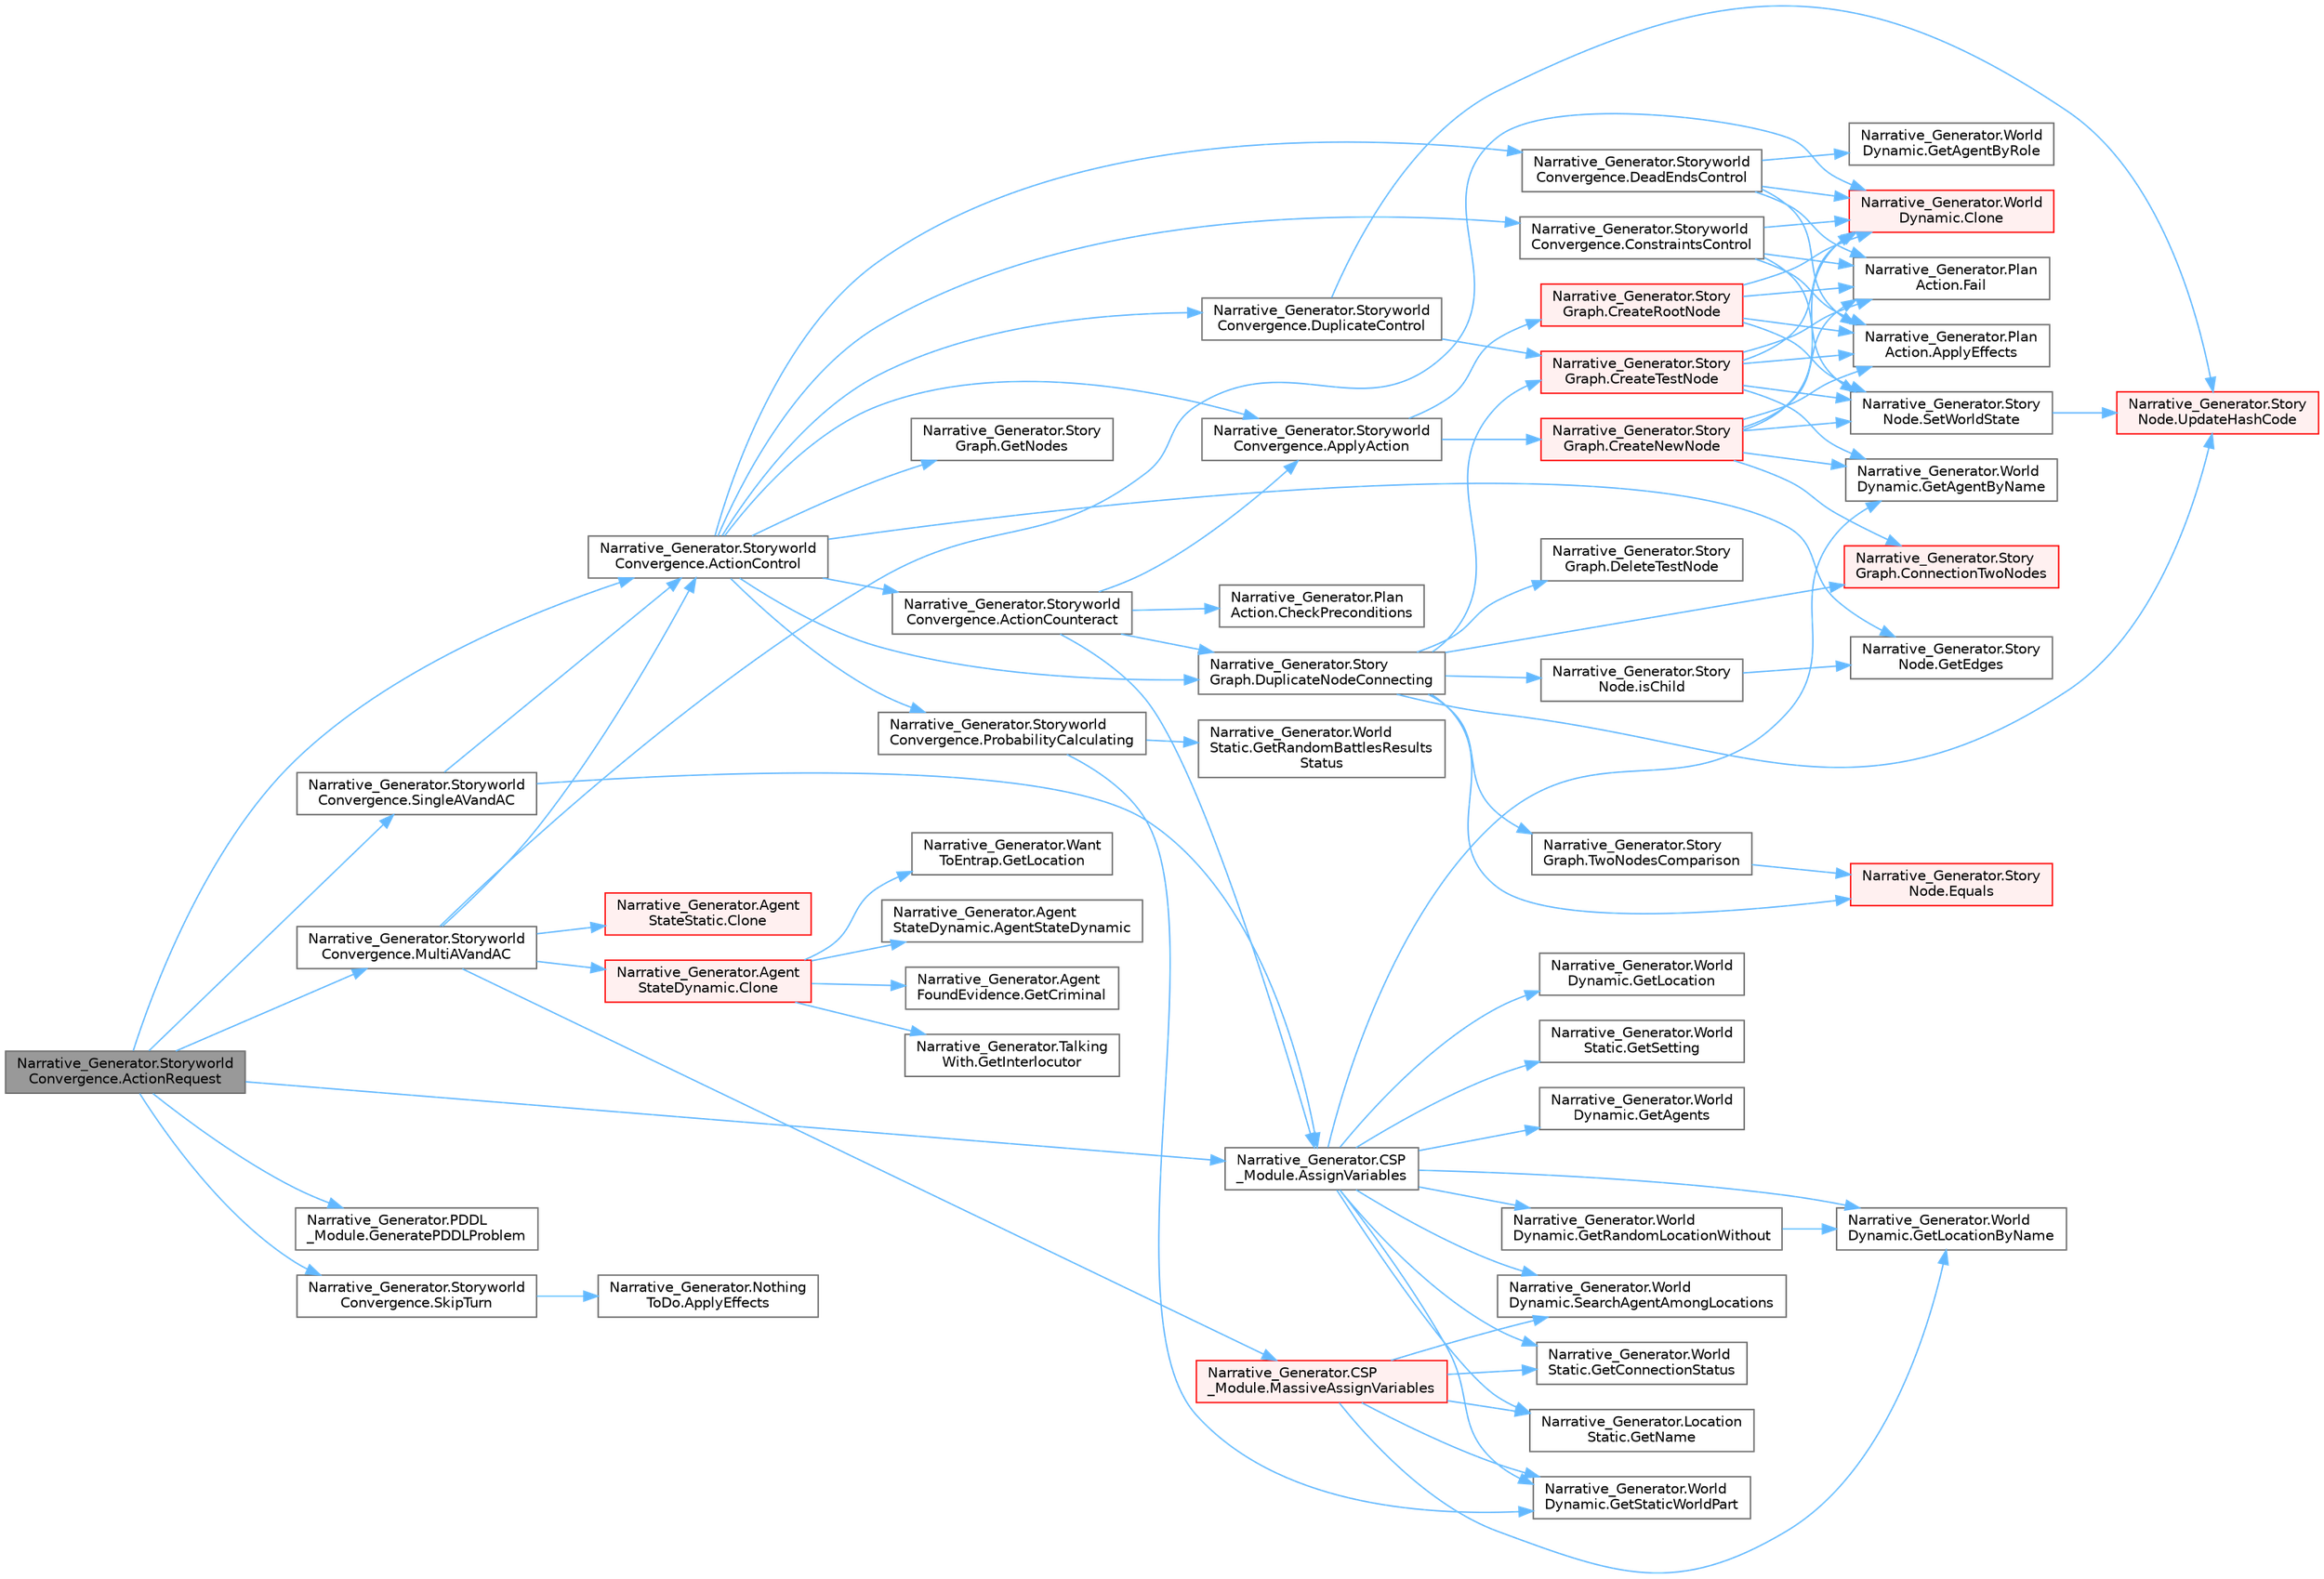 digraph "Narrative_Generator.StoryworldConvergence.ActionRequest"
{
 // LATEX_PDF_SIZE
  bgcolor="transparent";
  edge [fontname=Helvetica,fontsize=10,labelfontname=Helvetica,labelfontsize=10];
  node [fontname=Helvetica,fontsize=10,shape=box,height=0.2,width=0.4];
  rankdir="LR";
  Node1 [label="Narrative_Generator.Storyworld\lConvergence.ActionRequest",height=0.2,width=0.4,color="gray40", fillcolor="grey60", style="filled", fontcolor="black",tooltip="The agent updates his beliefs, calculates a plan, chooses an action, assigns variables to it,..."];
  Node1 -> Node2 [color="steelblue1",style="solid"];
  Node2 [label="Narrative_Generator.Storyworld\lConvergence.ActionControl",height=0.2,width=0.4,color="grey40", fillcolor="white", style="filled",URL="$class_narrative___generator_1_1_storyworld_convergence.html#ab63aeb27180c660c584261acd9e7051d",tooltip="Checking the action for violation of the established constraints and the reachability of the goal sta..."];
  Node2 -> Node3 [color="steelblue1",style="solid"];
  Node3 [label="Narrative_Generator.Storyworld\lConvergence.ActionCounteract",height=0.2,width=0.4,color="grey40", fillcolor="white", style="filled",URL="$class_narrative___generator_1_1_storyworld_convergence.html#add86637023cb151bb7e6ec3483cd500a",tooltip="A method that implements the system's response to an action that should not be applied."];
  Node3 -> Node4 [color="steelblue1",style="solid"];
  Node4 [label="Narrative_Generator.Storyworld\lConvergence.ApplyAction",height=0.2,width=0.4,color="grey40", fillcolor="white", style="filled",URL="$class_narrative___generator_1_1_storyworld_convergence.html#a445039b4f3958e2e00953e09ed37bde9",tooltip="The probability of success of the action is calculated, and if successful, it is applied."];
  Node4 -> Node5 [color="steelblue1",style="solid"];
  Node5 [label="Narrative_Generator.Story\lGraph.CreateNewNode",height=0.2,width=0.4,color="red", fillcolor="#FFF0F0", style="filled",URL="$class_narrative___generator_1_1_story_graph.html#a7e65058643b6db885dcb604cb6b8896b",tooltip="Create a new node for the storygraph and inserts it."];
  Node5 -> Node7 [color="steelblue1",style="solid"];
  Node7 [label="Narrative_Generator.Plan\lAction.ApplyEffects",height=0.2,width=0.4,color="grey40", fillcolor="white", style="filled",URL="$class_narrative___generator_1_1_plan_action.html#ab063bdf4f0f093c205f424cbe4523943",tooltip="An abstract method for applying changes defined by an action to the current state of the storyworld."];
  Node5 -> Node8 [color="steelblue1",style="solid"];
  Node8 [label="Narrative_Generator.World\lDynamic.Clone",height=0.2,width=0.4,color="red", fillcolor="#FFF0F0", style="filled",URL="$class_narrative___generator_1_1_world_dynamic.html#ab9b01377b7edd3dce12d65b8af313d01",tooltip="Method for cloning an WorldDynamic instance."];
  Node5 -> Node10 [color="steelblue1",style="solid"];
  Node10 [label="Narrative_Generator.Story\lGraph.ConnectionTwoNodes",height=0.2,width=0.4,color="red", fillcolor="#FFF0F0", style="filled",URL="$class_narrative___generator_1_1_story_graph.html#aac30f4c600fea31417ddf8b0243449b0",tooltip="Connects two specified nodes with an edge."];
  Node5 -> Node16 [color="steelblue1",style="solid"];
  Node16 [label="Narrative_Generator.Plan\lAction.Fail",height=0.2,width=0.4,color="grey40", fillcolor="white", style="filled",URL="$class_narrative___generator_1_1_plan_action.html#aeef93553ad0b2818f98f300d071894b8",tooltip="An abstract method for defining behavior if the result of an action fails."];
  Node5 -> Node17 [color="steelblue1",style="solid"];
  Node17 [label="Narrative_Generator.World\lDynamic.GetAgentByName",height=0.2,width=0.4,color="grey40", fillcolor="white", style="filled",URL="$class_narrative___generator_1_1_world_dynamic.html#a9f88b0e9a4ab518930e6041610402747",tooltip="Returns the first founded agent with the specified name."];
  Node5 -> Node22 [color="steelblue1",style="solid"];
  Node22 [label="Narrative_Generator.Story\lNode.SetWorldState",height=0.2,width=0.4,color="grey40", fillcolor="white", style="filled",URL="$class_narrative___generator_1_1_story_node.html#afb0ce5994eb99b882177822a904566fa",tooltip="Sets the storyworld state stored by the node."];
  Node22 -> Node23 [color="steelblue1",style="solid"];
  Node23 [label="Narrative_Generator.Story\lNode.UpdateHashCode",height=0.2,width=0.4,color="red", fillcolor="#FFF0F0", style="filled",URL="$class_narrative___generator_1_1_story_node.html#a832d4cb2c049b8a65cc276ad4c504152",tooltip="Updates (refresh) the current hash code value."];
  Node4 -> Node29 [color="steelblue1",style="solid"];
  Node29 [label="Narrative_Generator.Story\lGraph.CreateRootNode",height=0.2,width=0.4,color="red", fillcolor="#FFF0F0", style="filled",URL="$class_narrative___generator_1_1_story_graph.html#af3ad0fe65d505e09b93224d002358a36",tooltip="Create a root node for the storygraph and inserts it."];
  Node29 -> Node7 [color="steelblue1",style="solid"];
  Node29 -> Node8 [color="steelblue1",style="solid"];
  Node29 -> Node16 [color="steelblue1",style="solid"];
  Node29 -> Node22 [color="steelblue1",style="solid"];
  Node3 -> Node30 [color="steelblue1",style="solid"];
  Node30 [label="Narrative_Generator.CSP\l_Module.AssignVariables",height=0.2,width=0.4,color="grey40", fillcolor="white", style="filled",URL="$class_narrative___generator_1_1_c_s_p___module.html#a004316ef422555e62376b259b9fc8e1d",tooltip="A method that assigns parameters to an action."];
  Node30 -> Node17 [color="steelblue1",style="solid"];
  Node30 -> Node31 [color="steelblue1",style="solid"];
  Node31 [label="Narrative_Generator.World\lDynamic.GetAgents",height=0.2,width=0.4,color="grey40", fillcolor="white", style="filled",URL="$class_narrative___generator_1_1_world_dynamic.html#a4ab92e373f7498899df96f08e78b83e0",tooltip="Returns a list of all agents."];
  Node30 -> Node32 [color="steelblue1",style="solid"];
  Node32 [label="Narrative_Generator.World\lStatic.GetConnectionStatus",height=0.2,width=0.4,color="grey40", fillcolor="white", style="filled",URL="$class_narrative___generator_1_1_world_static.html#a9065e3f9e575c62cd237a9cf9078ba38",tooltip="Returns information about whether the rule about the presence of paths (connections) between location..."];
  Node30 -> Node33 [color="steelblue1",style="solid"];
  Node33 [label="Narrative_Generator.World\lDynamic.GetLocation",height=0.2,width=0.4,color="grey40", fillcolor="white", style="filled",URL="$class_narrative___generator_1_1_world_dynamic.html#a08a6971e9e037b7bc26cb07ed4bc7a4f",tooltip="Returns a location from the list of locations if the key (the static part of the location state) matc..."];
  Node30 -> Node34 [color="steelblue1",style="solid"];
  Node34 [label="Narrative_Generator.World\lDynamic.GetLocationByName",height=0.2,width=0.4,color="grey40", fillcolor="white", style="filled",URL="$class_narrative___generator_1_1_world_dynamic.html#a43619eb102a56e16a22a5aa5d5b7c1b0",tooltip="Returns a location from the list of locations if the specified name matches the name of the location."];
  Node30 -> Node35 [color="steelblue1",style="solid"];
  Node35 [label="Narrative_Generator.Location\lStatic.GetName",height=0.2,width=0.4,color="grey40", fillcolor="white", style="filled",URL="$class_narrative___generator_1_1_location_static.html#a3a196080501e30adb03f127eba710d47",tooltip="Method that returns the name of the location."];
  Node30 -> Node36 [color="steelblue1",style="solid"];
  Node36 [label="Narrative_Generator.World\lDynamic.GetRandomLocationWithout",height=0.2,width=0.4,color="grey40", fillcolor="white", style="filled",URL="$class_narrative___generator_1_1_world_dynamic.html#a3d555bba82cd7d78d3656e0ca2d9cd10",tooltip="A method that returns a random location, excluding the specified one."];
  Node36 -> Node34 [color="steelblue1",style="solid"];
  Node30 -> Node37 [color="steelblue1",style="solid"];
  Node37 [label="Narrative_Generator.World\lStatic.GetSetting",height=0.2,width=0.4,color="grey40", fillcolor="white", style="filled",URL="$class_narrative___generator_1_1_world_static.html#ad19d52cc2e6443e1d79d6edbd5eef9ea",tooltip="Returns information about the current setting."];
  Node30 -> Node38 [color="steelblue1",style="solid"];
  Node38 [label="Narrative_Generator.World\lDynamic.GetStaticWorldPart",height=0.2,width=0.4,color="grey40", fillcolor="white", style="filled",URL="$class_narrative___generator_1_1_world_dynamic.html#af84d5b47653c246de39ebfa7b791826a",tooltip="Returns a component with the static part of the state of this storyworld."];
  Node30 -> Node39 [color="steelblue1",style="solid"];
  Node39 [label="Narrative_Generator.World\lDynamic.SearchAgentAmongLocations",height=0.2,width=0.4,color="grey40", fillcolor="white", style="filled",URL="$class_narrative___generator_1_1_world_dynamic.html#afa3a27662c29eaa346633550fc179392",tooltip="Returns the static part (name) of the location where the searched agent is located."];
  Node3 -> Node40 [color="steelblue1",style="solid"];
  Node40 [label="Narrative_Generator.Plan\lAction.CheckPreconditions",height=0.2,width=0.4,color="grey40", fillcolor="white", style="filled",URL="$class_narrative___generator_1_1_plan_action.html#ae3d98713bc16f7aece503c8775216a26",tooltip="An abstract method that determines the fulfillment of the preconditions necessary to perform an actio..."];
  Node3 -> Node41 [color="steelblue1",style="solid"];
  Node41 [label="Narrative_Generator.Story\lGraph.DuplicateNodeConnecting",height=0.2,width=0.4,color="grey40", fillcolor="white", style="filled",URL="$class_narrative___generator_1_1_story_graph.html#a3caa66943f727fc97c6a8d255f8a0db9",tooltip="Connects two nodes if both already exist and are in the graph."];
  Node41 -> Node10 [color="steelblue1",style="solid"];
  Node41 -> Node42 [color="steelblue1",style="solid"];
  Node42 [label="Narrative_Generator.Story\lGraph.CreateTestNode",height=0.2,width=0.4,color="red", fillcolor="#FFF0F0", style="filled",URL="$class_narrative___generator_1_1_story_graph.html#aff8960e72e0b1ecad9ca63c25517c5dc",tooltip="This method creates a node with the specified parameters, which will then be deleted."];
  Node42 -> Node7 [color="steelblue1",style="solid"];
  Node42 -> Node8 [color="steelblue1",style="solid"];
  Node42 -> Node16 [color="steelblue1",style="solid"];
  Node42 -> Node17 [color="steelblue1",style="solid"];
  Node42 -> Node22 [color="steelblue1",style="solid"];
  Node41 -> Node43 [color="steelblue1",style="solid"];
  Node43 [label="Narrative_Generator.Story\lGraph.DeleteTestNode",height=0.2,width=0.4,color="grey40", fillcolor="white", style="filled",URL="$class_narrative___generator_1_1_story_graph.html#aebc30a1856a4cb1bef800b49ef27730c",tooltip="Delete the specified test node."];
  Node41 -> Node44 [color="steelblue1",style="solid"];
  Node44 [label="Narrative_Generator.Story\lNode.Equals",height=0.2,width=0.4,color="red", fillcolor="#FFF0F0", style="filled",URL="$class_narrative___generator_1_1_story_node.html#a0b05d9dcfa6423f4247cceba1ad62eef",tooltip="Method for comparing two StoryNode instance."];
  Node41 -> Node48 [color="steelblue1",style="solid"];
  Node48 [label="Narrative_Generator.Story\lNode.isChild",height=0.2,width=0.4,color="grey40", fillcolor="white", style="filled",URL="$class_narrative___generator_1_1_story_node.html#adf447335ba1946ef22e58f359c098a66",tooltip="Checks if this node is a child of the specified node."];
  Node48 -> Node49 [color="steelblue1",style="solid"];
  Node49 [label="Narrative_Generator.Story\lNode.GetEdges",height=0.2,width=0.4,color="grey40", fillcolor="white", style="filled",URL="$class_narrative___generator_1_1_story_node.html#a546432f24cda5eb8081df4866c781feb",tooltip="Returns a list of all edges connected to the this node."];
  Node41 -> Node50 [color="steelblue1",style="solid"];
  Node50 [label="Narrative_Generator.Story\lGraph.TwoNodesComparison",height=0.2,width=0.4,color="grey40", fillcolor="white", style="filled",URL="$class_narrative___generator_1_1_story_graph.html#abfe67f4625eff5dfe462e905ffa23f47",tooltip="Method for comparing two nodes with each other."];
  Node50 -> Node44 [color="steelblue1",style="solid"];
  Node41 -> Node23 [color="steelblue1",style="solid"];
  Node2 -> Node4 [color="steelblue1",style="solid"];
  Node2 -> Node51 [color="steelblue1",style="solid"];
  Node51 [label="Narrative_Generator.Storyworld\lConvergence.ConstraintsControl",height=0.2,width=0.4,color="grey40", fillcolor="white", style="filled",URL="$class_narrative___generator_1_1_storyworld_convergence.html#a65a8ae1ebd5745f372f8aec0fc879066",tooltip="Checking whether the application of an action would violate the established constraints."];
  Node51 -> Node7 [color="steelblue1",style="solid"];
  Node51 -> Node8 [color="steelblue1",style="solid"];
  Node51 -> Node16 [color="steelblue1",style="solid"];
  Node51 -> Node22 [color="steelblue1",style="solid"];
  Node2 -> Node52 [color="steelblue1",style="solid"];
  Node52 [label="Narrative_Generator.Storyworld\lConvergence.DeadEndsControl",height=0.2,width=0.4,color="grey40", fillcolor="white", style="filled",URL="$class_narrative___generator_1_1_storyworld_convergence.html#ab2470de3ef2f8ecb825831da3a80b68d",tooltip="A method that checks whether the effects of the action under test will result in a dead end in the gr..."];
  Node52 -> Node7 [color="steelblue1",style="solid"];
  Node52 -> Node8 [color="steelblue1",style="solid"];
  Node52 -> Node16 [color="steelblue1",style="solid"];
  Node52 -> Node53 [color="steelblue1",style="solid"];
  Node53 [label="Narrative_Generator.World\lDynamic.GetAgentByRole",height=0.2,width=0.4,color="grey40", fillcolor="white", style="filled",URL="$class_narrative___generator_1_1_world_dynamic.html#a0514a97e9b85397137dd80125581cf61",tooltip="Returns the first founded agent with the specified role."];
  Node2 -> Node54 [color="steelblue1",style="solid"];
  Node54 [label="Narrative_Generator.Storyworld\lConvergence.DuplicateControl",height=0.2,width=0.4,color="grey40", fillcolor="white", style="filled",URL="$class_narrative___generator_1_1_storyworld_convergence.html#a9fd047254836b0bec4a91f9cd06c9683",tooltip="A method that checks whether the effects of the checked action will lead to the creation of a node th..."];
  Node54 -> Node42 [color="steelblue1",style="solid"];
  Node54 -> Node23 [color="steelblue1",style="solid"];
  Node2 -> Node41 [color="steelblue1",style="solid"];
  Node2 -> Node49 [color="steelblue1",style="solid"];
  Node2 -> Node55 [color="steelblue1",style="solid"];
  Node55 [label="Narrative_Generator.Story\lGraph.GetNodes",height=0.2,width=0.4,color="grey40", fillcolor="white", style="filled",URL="$class_narrative___generator_1_1_story_graph.html#a87cf32c4d674ebd68744e77652666b57",tooltip="Returns a list of nodes in the storygraph."];
  Node2 -> Node56 [color="steelblue1",style="solid"];
  Node56 [label="Narrative_Generator.Storyworld\lConvergence.ProbabilityCalculating",height=0.2,width=0.4,color="grey40", fillcolor="white", style="filled",URL="$class_narrative___generator_1_1_storyworld_convergence.html#a0fbb8997af07668c9a8962276c53ab92",tooltip="Calculation of the probability of success of the action."];
  Node56 -> Node57 [color="steelblue1",style="solid"];
  Node57 [label="Narrative_Generator.World\lStatic.GetRandomBattlesResults\lStatus",height=0.2,width=0.4,color="grey40", fillcolor="white", style="filled",URL="$class_narrative___generator_1_1_world_static.html#a039920810c5811c6fbb78a49306d7c12",tooltip="Returns information about whether the rule about random battle results is enabled or not."];
  Node56 -> Node38 [color="steelblue1",style="solid"];
  Node1 -> Node30 [color="steelblue1",style="solid"];
  Node1 -> Node58 [color="steelblue1",style="solid"];
  Node58 [label="Narrative_Generator.PDDL\l_Module.GeneratePDDLProblem",height=0.2,width=0.4,color="grey40", fillcolor="white", style="filled",URL="$class_narrative___generator_1_1_p_d_d_l___module.html#aacd40cc3a1964965144f199800a8b428",tooltip="A method that generates a planning problem, based on the agent's beliefs, in the PDDL language."];
  Node1 -> Node59 [color="steelblue1",style="solid"];
  Node59 [label="Narrative_Generator.Storyworld\lConvergence.MultiAVandAC",height=0.2,width=0.4,color="grey40", fillcolor="white", style="filled",URL="$class_narrative___generator_1_1_storyworld_convergence.html#a27d193b37c3114cc18d690e4846de59c",tooltip="A method that assigns variables (parameters) and checks the constraints of several actions of the sam..."];
  Node59 -> Node2 [color="steelblue1",style="solid"];
  Node59 -> Node60 [color="steelblue1",style="solid"];
  Node60 [label="Narrative_Generator.Agent\lStateDynamic.Clone",height=0.2,width=0.4,color="red", fillcolor="#FFF0F0", style="filled",URL="$class_narrative___generator_1_1_agent_state_dynamic.html#a9c4c58704106854ff310abb99ff59957",tooltip="Deep cloning of an agent."];
  Node60 -> Node61 [color="steelblue1",style="solid"];
  Node61 [label="Narrative_Generator.Agent\lStateDynamic.AgentStateDynamic",height=0.2,width=0.4,color="grey40", fillcolor="white", style="filled",URL="$class_narrative___generator_1_1_agent_state_dynamic.html#ab0ac5fa49a393c8df2037bdae7e878f9",tooltip="Parameterless constructor."];
  Node60 -> Node62 [color="steelblue1",style="solid"];
  Node62 [label="Narrative_Generator.Agent\lFoundEvidence.GetCriminal",height=0.2,width=0.4,color="grey40", fillcolor="white", style="filled",URL="$class_narrative___generator_1_1_agent_found_evidence.html#a619e96a78dc90f5e0724ae4cbc8514c8",tooltip="Returns information about the agent against which the evidence points."];
  Node60 -> Node63 [color="steelblue1",style="solid"];
  Node63 [label="Narrative_Generator.Talking\lWith.GetInterlocutor",height=0.2,width=0.4,color="grey40", fillcolor="white", style="filled",URL="$class_narrative___generator_1_1_talking_with.html#a9630a44137e151c7d458a874f105d33f",tooltip="Returns information about the agent of the interlocutor."];
  Node60 -> Node64 [color="steelblue1",style="solid"];
  Node64 [label="Narrative_Generator.Want\lToEntrap.GetLocation",height=0.2,width=0.4,color="grey40", fillcolor="white", style="filled",URL="$class_narrative___generator_1_1_want_to_entrap.html#aa256faa1c89b96a8e891bb9ae4359222",tooltip="Returns the target location to which this agent would like to move some other agent."];
  Node59 -> Node67 [color="steelblue1",style="solid"];
  Node67 [label="Narrative_Generator.Agent\lStateStatic.Clone",height=0.2,width=0.4,color="red", fillcolor="#FFF0F0", style="filled",URL="$class_narrative___generator_1_1_agent_state_static.html#a32adf4a2449433f482775916d9beb111",tooltip="Method for cloning an agent."];
  Node59 -> Node8 [color="steelblue1",style="solid"];
  Node59 -> Node69 [color="steelblue1",style="solid"];
  Node69 [label="Narrative_Generator.CSP\l_Module.MassiveAssignVariables",height=0.2,width=0.4,color="red", fillcolor="#FFF0F0", style="filled",URL="$class_narrative___generator_1_1_c_s_p___module.html#a47d0c1925eae60a0d79aaf0692db44d1",tooltip="Method for assigning parameters to several actions of the same type."];
  Node69 -> Node32 [color="steelblue1",style="solid"];
  Node69 -> Node34 [color="steelblue1",style="solid"];
  Node69 -> Node35 [color="steelblue1",style="solid"];
  Node69 -> Node38 [color="steelblue1",style="solid"];
  Node69 -> Node39 [color="steelblue1",style="solid"];
  Node1 -> Node72 [color="steelblue1",style="solid"];
  Node72 [label="Narrative_Generator.Storyworld\lConvergence.SingleAVandAC",height=0.2,width=0.4,color="grey40", fillcolor="white", style="filled",URL="$class_narrative___generator_1_1_storyworld_convergence.html#a89bee4b7f2aaec44bd5aac2d8f020981",tooltip="A method that assigns variables (parameters) and checks the constraints of one specific action."];
  Node72 -> Node2 [color="steelblue1",style="solid"];
  Node72 -> Node30 [color="steelblue1",style="solid"];
  Node1 -> Node73 [color="steelblue1",style="solid"];
  Node73 [label="Narrative_Generator.Storyworld\lConvergence.SkipTurn",height=0.2,width=0.4,color="grey40", fillcolor="white", style="filled",URL="$class_narrative___generator_1_1_storyworld_convergence.html#a31d2877f2e912775e91e230e64ef1123",tooltip="To skip a turn (action), an action \"NothingToDo\" is created and applied."];
  Node73 -> Node74 [color="steelblue1",style="solid"];
  Node74 [label="Narrative_Generator.Nothing\lToDo.ApplyEffects",height=0.2,width=0.4,color="grey40", fillcolor="white", style="filled",URL="$class_narrative___generator_1_1_nothing_to_do.html#a5916d4a5295b1aa22330a8929badb828",tooltip="A method that changes the passed world state according to the effects of the action."];
}
